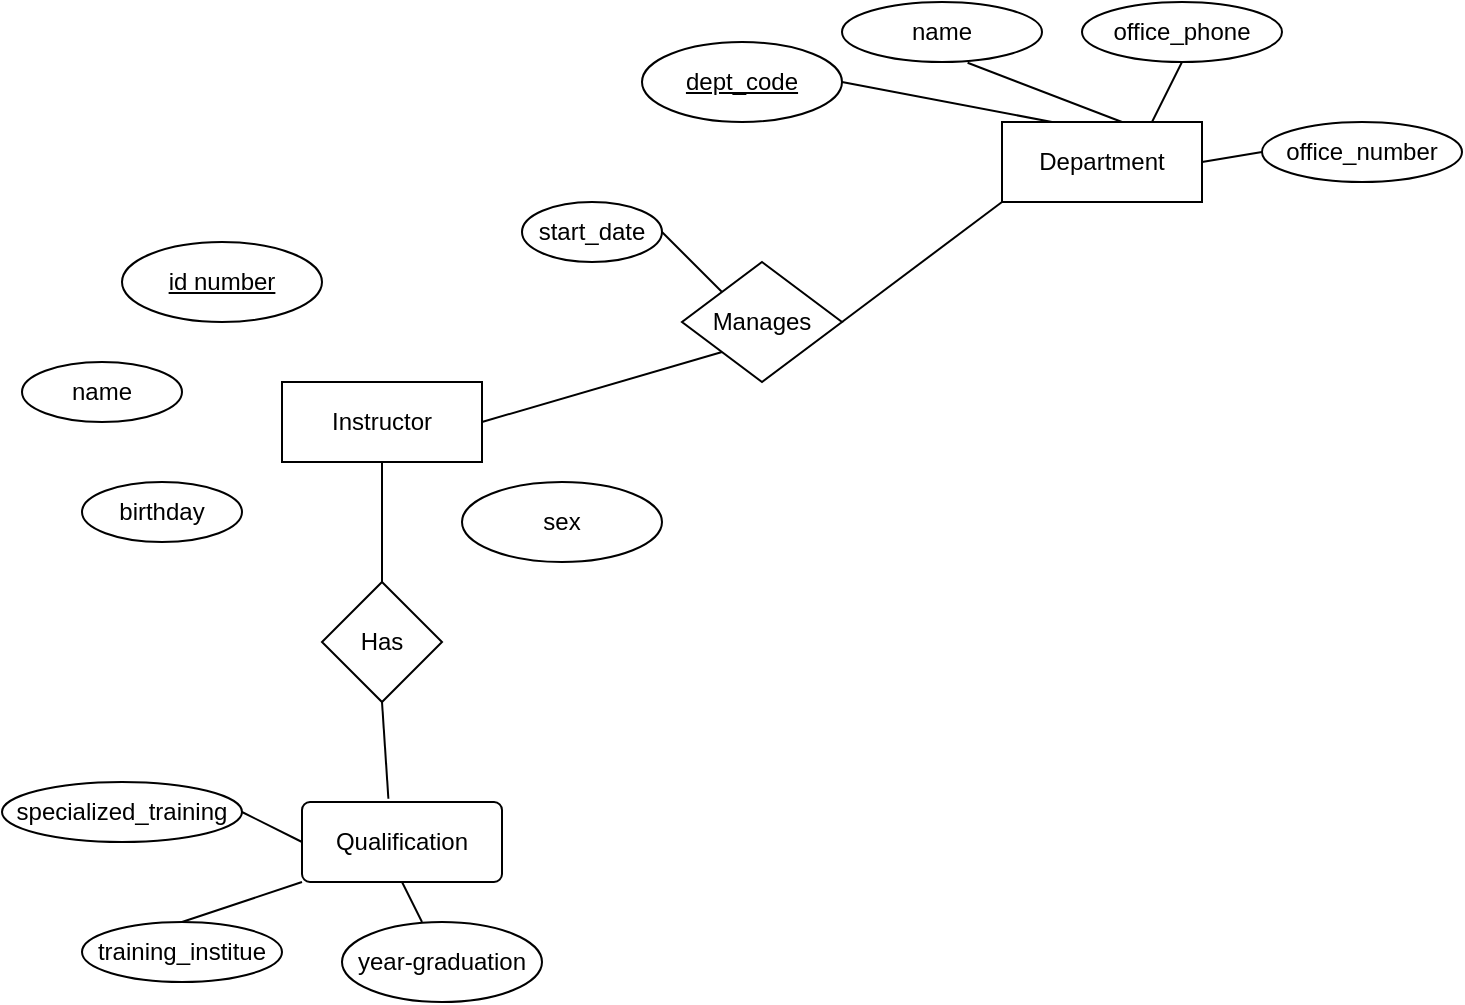 <mxfile version="27.1.1">
  <diagram id="R2lEEEUBdFMjLlhIrx00" name="Page-1">
    <mxGraphModel dx="768" dy="915" grid="1" gridSize="10" guides="1" tooltips="1" connect="1" arrows="1" fold="1" page="1" pageScale="1" pageWidth="850" pageHeight="1100" math="0" shadow="0" extFonts="Permanent Marker^https://fonts.googleapis.com/css?family=Permanent+Marker">
      <root>
        <mxCell id="0" />
        <mxCell id="1" parent="0" />
        <mxCell id="DxgcCWAZKwAYyYCNNTz4-1" value="Department" style="whiteSpace=wrap;html=1;align=center;" vertex="1" parent="1">
          <mxGeometry x="530" y="70" width="100" height="40" as="geometry" />
        </mxCell>
        <mxCell id="DxgcCWAZKwAYyYCNNTz4-2" value="name" style="ellipse;whiteSpace=wrap;html=1;align=center;" vertex="1" parent="1">
          <mxGeometry x="450" y="10" width="100" height="30" as="geometry" />
        </mxCell>
        <mxCell id="DxgcCWAZKwAYyYCNNTz4-3" value="office_number" style="ellipse;whiteSpace=wrap;html=1;align=center;" vertex="1" parent="1">
          <mxGeometry x="660" y="70" width="100" height="30" as="geometry" />
        </mxCell>
        <mxCell id="DxgcCWAZKwAYyYCNNTz4-4" value="office_phone" style="ellipse;whiteSpace=wrap;html=1;align=center;" vertex="1" parent="1">
          <mxGeometry x="570" y="10" width="100" height="30" as="geometry" />
        </mxCell>
        <mxCell id="DxgcCWAZKwAYyYCNNTz4-5" value="dept_code" style="ellipse;whiteSpace=wrap;html=1;align=center;fontStyle=4;" vertex="1" parent="1">
          <mxGeometry x="350" y="30" width="100" height="40" as="geometry" />
        </mxCell>
        <mxCell id="DxgcCWAZKwAYyYCNNTz4-6" value="" style="endArrow=none;html=1;rounded=0;fontSize=12;startSize=8;endSize=8;curved=1;exitX=1;exitY=0.5;exitDx=0;exitDy=0;entryX=0.25;entryY=0;entryDx=0;entryDy=0;" edge="1" parent="1" source="DxgcCWAZKwAYyYCNNTz4-5" target="DxgcCWAZKwAYyYCNNTz4-1">
          <mxGeometry relative="1" as="geometry">
            <mxPoint x="450" y="230" as="sourcePoint" />
            <mxPoint x="610" y="230" as="targetPoint" />
          </mxGeometry>
        </mxCell>
        <mxCell id="DxgcCWAZKwAYyYCNNTz4-7" value="" style="endArrow=none;html=1;rounded=0;fontSize=12;startSize=8;endSize=8;curved=1;exitX=0.628;exitY=1.013;exitDx=0;exitDy=0;exitPerimeter=0;" edge="1" parent="1" source="DxgcCWAZKwAYyYCNNTz4-2">
          <mxGeometry relative="1" as="geometry">
            <mxPoint x="450" y="230" as="sourcePoint" />
            <mxPoint x="590" y="70" as="targetPoint" />
          </mxGeometry>
        </mxCell>
        <mxCell id="DxgcCWAZKwAYyYCNNTz4-8" value="" style="endArrow=none;html=1;rounded=0;fontSize=12;startSize=8;endSize=8;curved=1;entryX=0.5;entryY=1;entryDx=0;entryDy=0;exitX=0.75;exitY=0;exitDx=0;exitDy=0;" edge="1" parent="1" source="DxgcCWAZKwAYyYCNNTz4-1" target="DxgcCWAZKwAYyYCNNTz4-4">
          <mxGeometry relative="1" as="geometry">
            <mxPoint x="450" y="230" as="sourcePoint" />
            <mxPoint x="610" y="230" as="targetPoint" />
          </mxGeometry>
        </mxCell>
        <mxCell id="DxgcCWAZKwAYyYCNNTz4-9" value="" style="endArrow=none;html=1;rounded=0;fontSize=12;startSize=8;endSize=8;curved=1;exitX=1;exitY=0.5;exitDx=0;exitDy=0;entryX=0;entryY=0.5;entryDx=0;entryDy=0;" edge="1" parent="1" source="DxgcCWAZKwAYyYCNNTz4-1" target="DxgcCWAZKwAYyYCNNTz4-3">
          <mxGeometry relative="1" as="geometry">
            <mxPoint x="450" y="230" as="sourcePoint" />
            <mxPoint x="610" y="230" as="targetPoint" />
          </mxGeometry>
        </mxCell>
        <mxCell id="DxgcCWAZKwAYyYCNNTz4-10" value="Manages" style="shape=rhombus;perimeter=rhombusPerimeter;whiteSpace=wrap;html=1;align=center;" vertex="1" parent="1">
          <mxGeometry x="370" y="140" width="80" height="60" as="geometry" />
        </mxCell>
        <mxCell id="DxgcCWAZKwAYyYCNNTz4-11" value="" style="endArrow=none;html=1;rounded=0;fontSize=12;startSize=8;endSize=8;curved=1;entryX=0;entryY=1;entryDx=0;entryDy=0;exitX=1;exitY=0.5;exitDx=0;exitDy=0;" edge="1" parent="1" source="DxgcCWAZKwAYyYCNNTz4-10" target="DxgcCWAZKwAYyYCNNTz4-1">
          <mxGeometry relative="1" as="geometry">
            <mxPoint x="450" y="230" as="sourcePoint" />
            <mxPoint x="610" y="230" as="targetPoint" />
          </mxGeometry>
        </mxCell>
        <mxCell id="DxgcCWAZKwAYyYCNNTz4-12" value="start_date" style="ellipse;whiteSpace=wrap;html=1;align=center;" vertex="1" parent="1">
          <mxGeometry x="290" y="110" width="70" height="30" as="geometry" />
        </mxCell>
        <mxCell id="DxgcCWAZKwAYyYCNNTz4-13" value="" style="endArrow=none;html=1;rounded=0;fontSize=12;startSize=8;endSize=8;curved=1;exitX=1;exitY=0.5;exitDx=0;exitDy=0;entryX=0;entryY=0;entryDx=0;entryDy=0;" edge="1" parent="1" source="DxgcCWAZKwAYyYCNNTz4-12" target="DxgcCWAZKwAYyYCNNTz4-10">
          <mxGeometry relative="1" as="geometry">
            <mxPoint x="450" y="230" as="sourcePoint" />
            <mxPoint x="610" y="230" as="targetPoint" />
          </mxGeometry>
        </mxCell>
        <mxCell id="DxgcCWAZKwAYyYCNNTz4-14" value="Instructor" style="whiteSpace=wrap;html=1;align=center;" vertex="1" parent="1">
          <mxGeometry x="170" y="200" width="100" height="40" as="geometry" />
        </mxCell>
        <mxCell id="DxgcCWAZKwAYyYCNNTz4-15" value="" style="endArrow=none;html=1;rounded=0;fontSize=12;startSize=8;endSize=8;curved=1;entryX=0;entryY=1;entryDx=0;entryDy=0;exitX=1;exitY=0.5;exitDx=0;exitDy=0;" edge="1" parent="1" source="DxgcCWAZKwAYyYCNNTz4-14" target="DxgcCWAZKwAYyYCNNTz4-10">
          <mxGeometry relative="1" as="geometry">
            <mxPoint x="450" y="230" as="sourcePoint" />
            <mxPoint x="610" y="230" as="targetPoint" />
          </mxGeometry>
        </mxCell>
        <mxCell id="DxgcCWAZKwAYyYCNNTz4-16" value="id number" style="ellipse;whiteSpace=wrap;html=1;align=center;fontStyle=4;" vertex="1" parent="1">
          <mxGeometry x="90" y="130" width="100" height="40" as="geometry" />
        </mxCell>
        <mxCell id="DxgcCWAZKwAYyYCNNTz4-20" value="name" style="ellipse;whiteSpace=wrap;html=1;align=center;" vertex="1" parent="1">
          <mxGeometry x="40" y="190" width="80" height="30" as="geometry" />
        </mxCell>
        <mxCell id="DxgcCWAZKwAYyYCNNTz4-21" value="birthday" style="ellipse;whiteSpace=wrap;html=1;align=center;" vertex="1" parent="1">
          <mxGeometry x="70" y="250" width="80" height="30" as="geometry" />
        </mxCell>
        <mxCell id="DxgcCWAZKwAYyYCNNTz4-22" value="sex" style="ellipse;whiteSpace=wrap;html=1;align=center;" vertex="1" parent="1">
          <mxGeometry x="260" y="250" width="100" height="40" as="geometry" />
        </mxCell>
        <mxCell id="DxgcCWAZKwAYyYCNNTz4-23" value="Has" style="shape=rhombus;perimeter=rhombusPerimeter;whiteSpace=wrap;html=1;align=center;" vertex="1" parent="1">
          <mxGeometry x="190" y="300" width="60" height="60" as="geometry" />
        </mxCell>
        <mxCell id="DxgcCWAZKwAYyYCNNTz4-24" value="" style="endArrow=none;html=1;rounded=0;fontSize=12;startSize=8;endSize=8;curved=1;entryX=0.5;entryY=1;entryDx=0;entryDy=0;exitX=0.5;exitY=0;exitDx=0;exitDy=0;" edge="1" parent="1" source="DxgcCWAZKwAYyYCNNTz4-23" target="DxgcCWAZKwAYyYCNNTz4-14">
          <mxGeometry width="50" height="50" relative="1" as="geometry">
            <mxPoint x="240" y="260" as="sourcePoint" />
            <mxPoint x="290" y="210" as="targetPoint" />
          </mxGeometry>
        </mxCell>
        <mxCell id="DxgcCWAZKwAYyYCNNTz4-25" value="" style="endArrow=none;html=1;rounded=0;fontSize=12;startSize=8;endSize=8;curved=1;entryX=0.5;entryY=1;entryDx=0;entryDy=0;exitX=0.432;exitY=-0.04;exitDx=0;exitDy=0;exitPerimeter=0;" edge="1" parent="1" source="DxgcCWAZKwAYyYCNNTz4-26" target="DxgcCWAZKwAYyYCNNTz4-23">
          <mxGeometry width="50" height="50" relative="1" as="geometry">
            <mxPoint x="220" y="400" as="sourcePoint" />
            <mxPoint x="290" y="210" as="targetPoint" />
          </mxGeometry>
        </mxCell>
        <mxCell id="DxgcCWAZKwAYyYCNNTz4-26" value="Qualification" style="rounded=1;arcSize=10;whiteSpace=wrap;html=1;align=center;" vertex="1" parent="1">
          <mxGeometry x="180" y="410" width="100" height="40" as="geometry" />
        </mxCell>
        <mxCell id="DxgcCWAZKwAYyYCNNTz4-27" value="specialized_training" style="ellipse;whiteSpace=wrap;html=1;align=center;" vertex="1" parent="1">
          <mxGeometry x="30" y="400" width="120" height="30" as="geometry" />
        </mxCell>
        <mxCell id="DxgcCWAZKwAYyYCNNTz4-31" value="training_institue" style="ellipse;whiteSpace=wrap;html=1;align=center;" vertex="1" parent="1">
          <mxGeometry x="70" y="470" width="100" height="30" as="geometry" />
        </mxCell>
        <mxCell id="DxgcCWAZKwAYyYCNNTz4-33" value="year-graduation" style="ellipse;whiteSpace=wrap;html=1;align=center;" vertex="1" parent="1">
          <mxGeometry x="200" y="470" width="100" height="40" as="geometry" />
        </mxCell>
        <mxCell id="DxgcCWAZKwAYyYCNNTz4-34" value="" style="endArrow=none;html=1;rounded=0;fontSize=12;startSize=8;endSize=8;curved=1;exitX=0.5;exitY=1;exitDx=0;exitDy=0;entryX=0.4;entryY=0;entryDx=0;entryDy=0;entryPerimeter=0;" edge="1" parent="1" source="DxgcCWAZKwAYyYCNNTz4-26" target="DxgcCWAZKwAYyYCNNTz4-33">
          <mxGeometry relative="1" as="geometry">
            <mxPoint x="180" y="230" as="sourcePoint" />
            <mxPoint x="340" y="230" as="targetPoint" />
          </mxGeometry>
        </mxCell>
        <mxCell id="DxgcCWAZKwAYyYCNNTz4-35" value="" style="endArrow=none;html=1;rounded=0;fontSize=12;startSize=8;endSize=8;curved=1;entryX=0;entryY=0.5;entryDx=0;entryDy=0;exitX=1;exitY=0.5;exitDx=0;exitDy=0;" edge="1" parent="1" source="DxgcCWAZKwAYyYCNNTz4-27" target="DxgcCWAZKwAYyYCNNTz4-26">
          <mxGeometry relative="1" as="geometry">
            <mxPoint x="180" y="230" as="sourcePoint" />
            <mxPoint x="340" y="230" as="targetPoint" />
          </mxGeometry>
        </mxCell>
        <mxCell id="DxgcCWAZKwAYyYCNNTz4-36" value="" style="endArrow=none;html=1;rounded=0;fontSize=12;startSize=8;endSize=8;curved=1;entryX=0;entryY=1;entryDx=0;entryDy=0;exitX=0.5;exitY=0;exitDx=0;exitDy=0;" edge="1" parent="1" source="DxgcCWAZKwAYyYCNNTz4-31" target="DxgcCWAZKwAYyYCNNTz4-26">
          <mxGeometry width="50" height="50" relative="1" as="geometry">
            <mxPoint x="240" y="260" as="sourcePoint" />
            <mxPoint x="290" y="210" as="targetPoint" />
          </mxGeometry>
        </mxCell>
      </root>
    </mxGraphModel>
  </diagram>
</mxfile>
